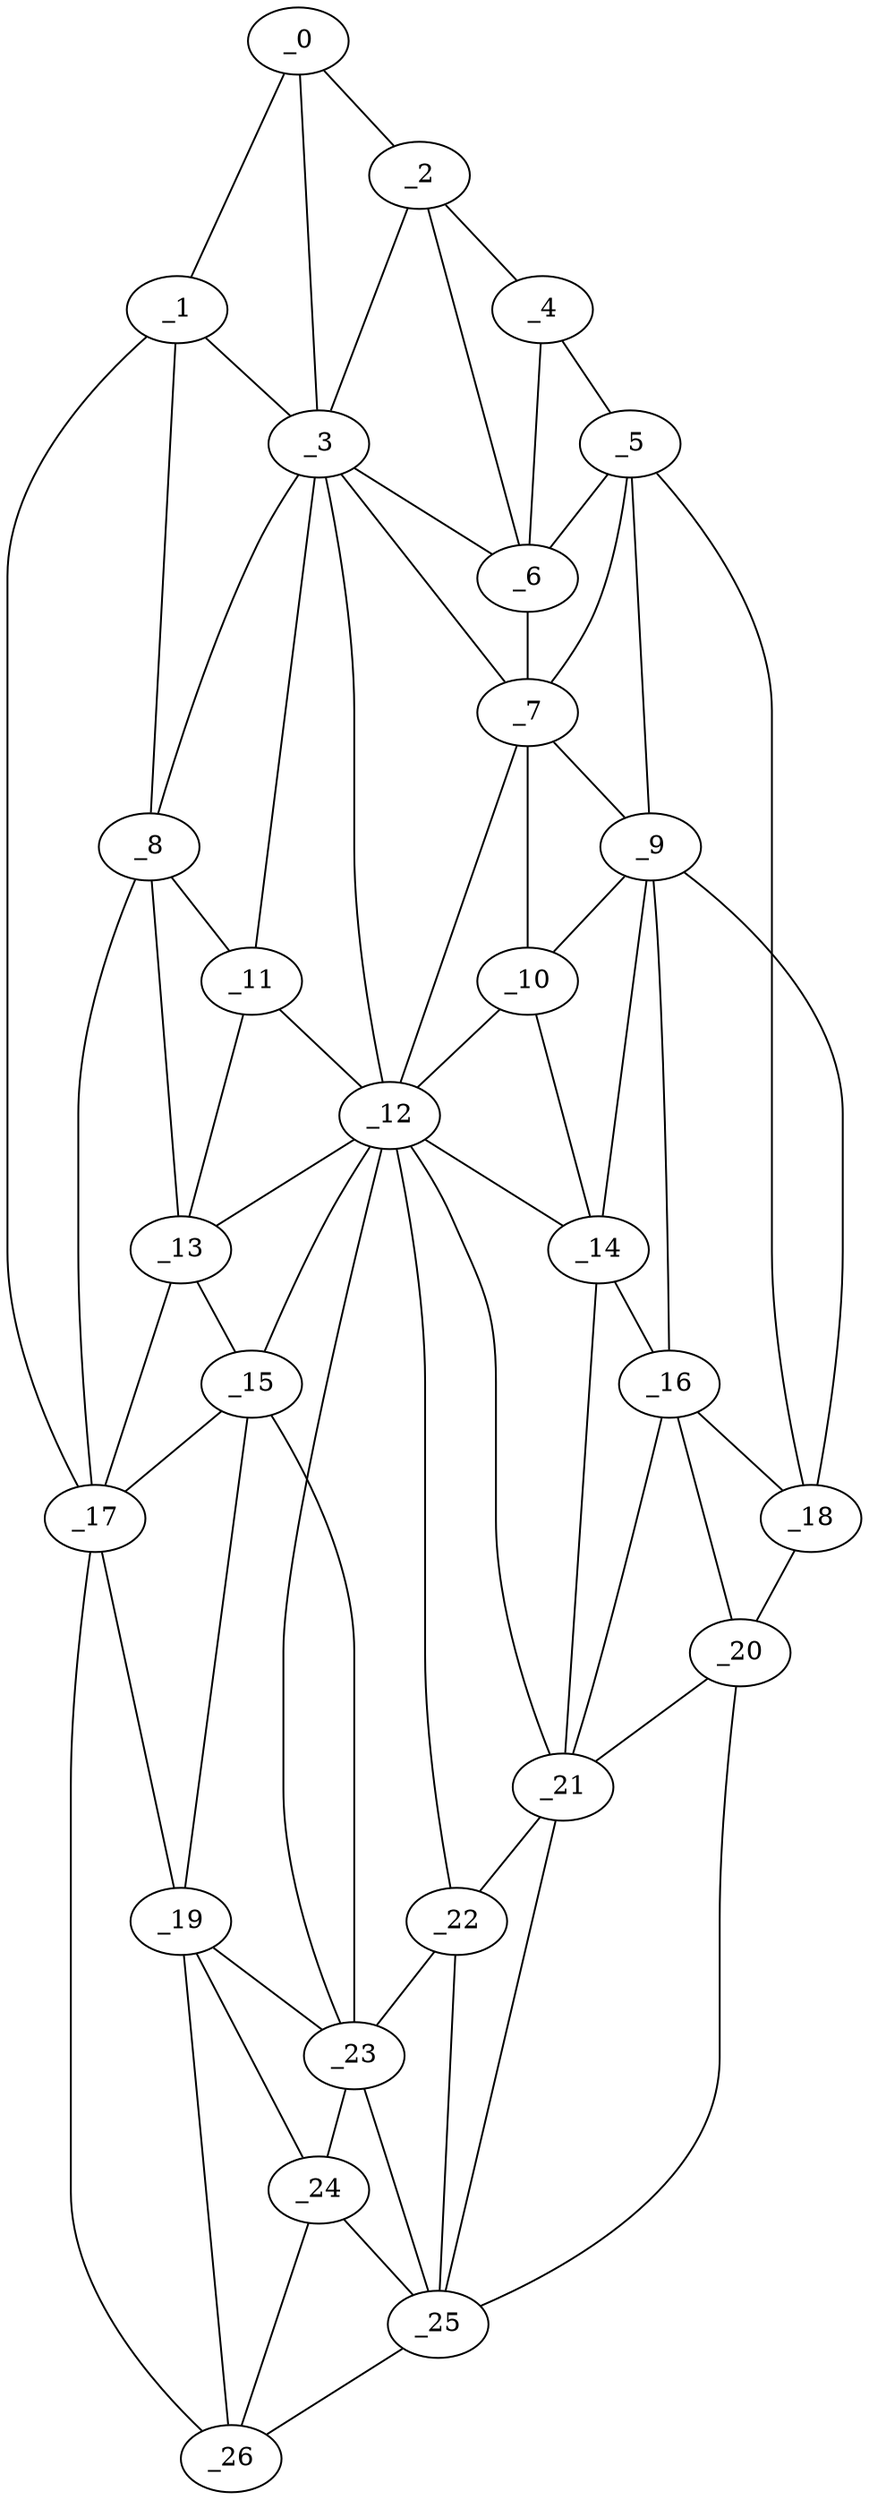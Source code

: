 graph "obj66__300.gxl" {
	_0	 [x=8,
		y=74];
	_1	 [x=19,
		y=91];
	_0 -- _1	 [valence=1];
	_2	 [x=27,
		y=22];
	_0 -- _2	 [valence=1];
	_3	 [x=27,
		y=75];
	_0 -- _3	 [valence=1];
	_1 -- _3	 [valence=2];
	_8	 [x=62,
		y=100];
	_1 -- _8	 [valence=2];
	_17	 [x=90,
		y=118];
	_1 -- _17	 [valence=1];
	_2 -- _3	 [valence=2];
	_4	 [x=29,
		y=18];
	_2 -- _4	 [valence=1];
	_6	 [x=43,
		y=29];
	_2 -- _6	 [valence=1];
	_3 -- _6	 [valence=2];
	_7	 [x=52,
		y=30];
	_3 -- _7	 [valence=1];
	_3 -- _8	 [valence=1];
	_11	 [x=66,
		y=89];
	_3 -- _11	 [valence=2];
	_12	 [x=75,
		y=62];
	_3 -- _12	 [valence=1];
	_5	 [x=42,
		y=11];
	_4 -- _5	 [valence=1];
	_4 -- _6	 [valence=2];
	_5 -- _6	 [valence=2];
	_5 -- _7	 [valence=2];
	_9	 [x=64,
		y=22];
	_5 -- _9	 [valence=1];
	_18	 [x=96,
		y=18];
	_5 -- _18	 [valence=1];
	_6 -- _7	 [valence=2];
	_7 -- _9	 [valence=2];
	_10	 [x=65,
		y=29];
	_7 -- _10	 [valence=1];
	_7 -- _12	 [valence=2];
	_8 -- _11	 [valence=2];
	_13	 [x=77,
		y=93];
	_8 -- _13	 [valence=2];
	_8 -- _17	 [valence=2];
	_9 -- _10	 [valence=2];
	_14	 [x=81,
		y=31];
	_9 -- _14	 [valence=1];
	_16	 [x=90,
		y=27];
	_9 -- _16	 [valence=1];
	_9 -- _18	 [valence=1];
	_10 -- _12	 [valence=1];
	_10 -- _14	 [valence=2];
	_11 -- _12	 [valence=2];
	_11 -- _13	 [valence=2];
	_12 -- _13	 [valence=2];
	_12 -- _14	 [valence=2];
	_15	 [x=84,
		y=92];
	_12 -- _15	 [valence=2];
	_21	 [x=103,
		y=47];
	_12 -- _21	 [valence=1];
	_22	 [x=108,
		y=56];
	_12 -- _22	 [valence=2];
	_23	 [x=109,
		y=65];
	_12 -- _23	 [valence=1];
	_13 -- _15	 [valence=2];
	_13 -- _17	 [valence=1];
	_14 -- _16	 [valence=2];
	_14 -- _21	 [valence=2];
	_15 -- _17	 [valence=2];
	_19	 [x=96,
		y=96];
	_15 -- _19	 [valence=1];
	_15 -- _23	 [valence=2];
	_16 -- _18	 [valence=2];
	_20	 [x=103,
		y=22];
	_16 -- _20	 [valence=1];
	_16 -- _21	 [valence=1];
	_17 -- _19	 [valence=2];
	_26	 [x=124,
		y=92];
	_17 -- _26	 [valence=1];
	_18 -- _20	 [valence=1];
	_19 -- _23	 [valence=1];
	_24	 [x=121,
		y=78];
	_19 -- _24	 [valence=2];
	_19 -- _26	 [valence=1];
	_20 -- _21	 [valence=1];
	_25	 [x=123,
		y=62];
	_20 -- _25	 [valence=1];
	_21 -- _22	 [valence=1];
	_21 -- _25	 [valence=2];
	_22 -- _23	 [valence=1];
	_22 -- _25	 [valence=2];
	_23 -- _24	 [valence=2];
	_23 -- _25	 [valence=1];
	_24 -- _25	 [valence=2];
	_24 -- _26	 [valence=2];
	_25 -- _26	 [valence=1];
}
